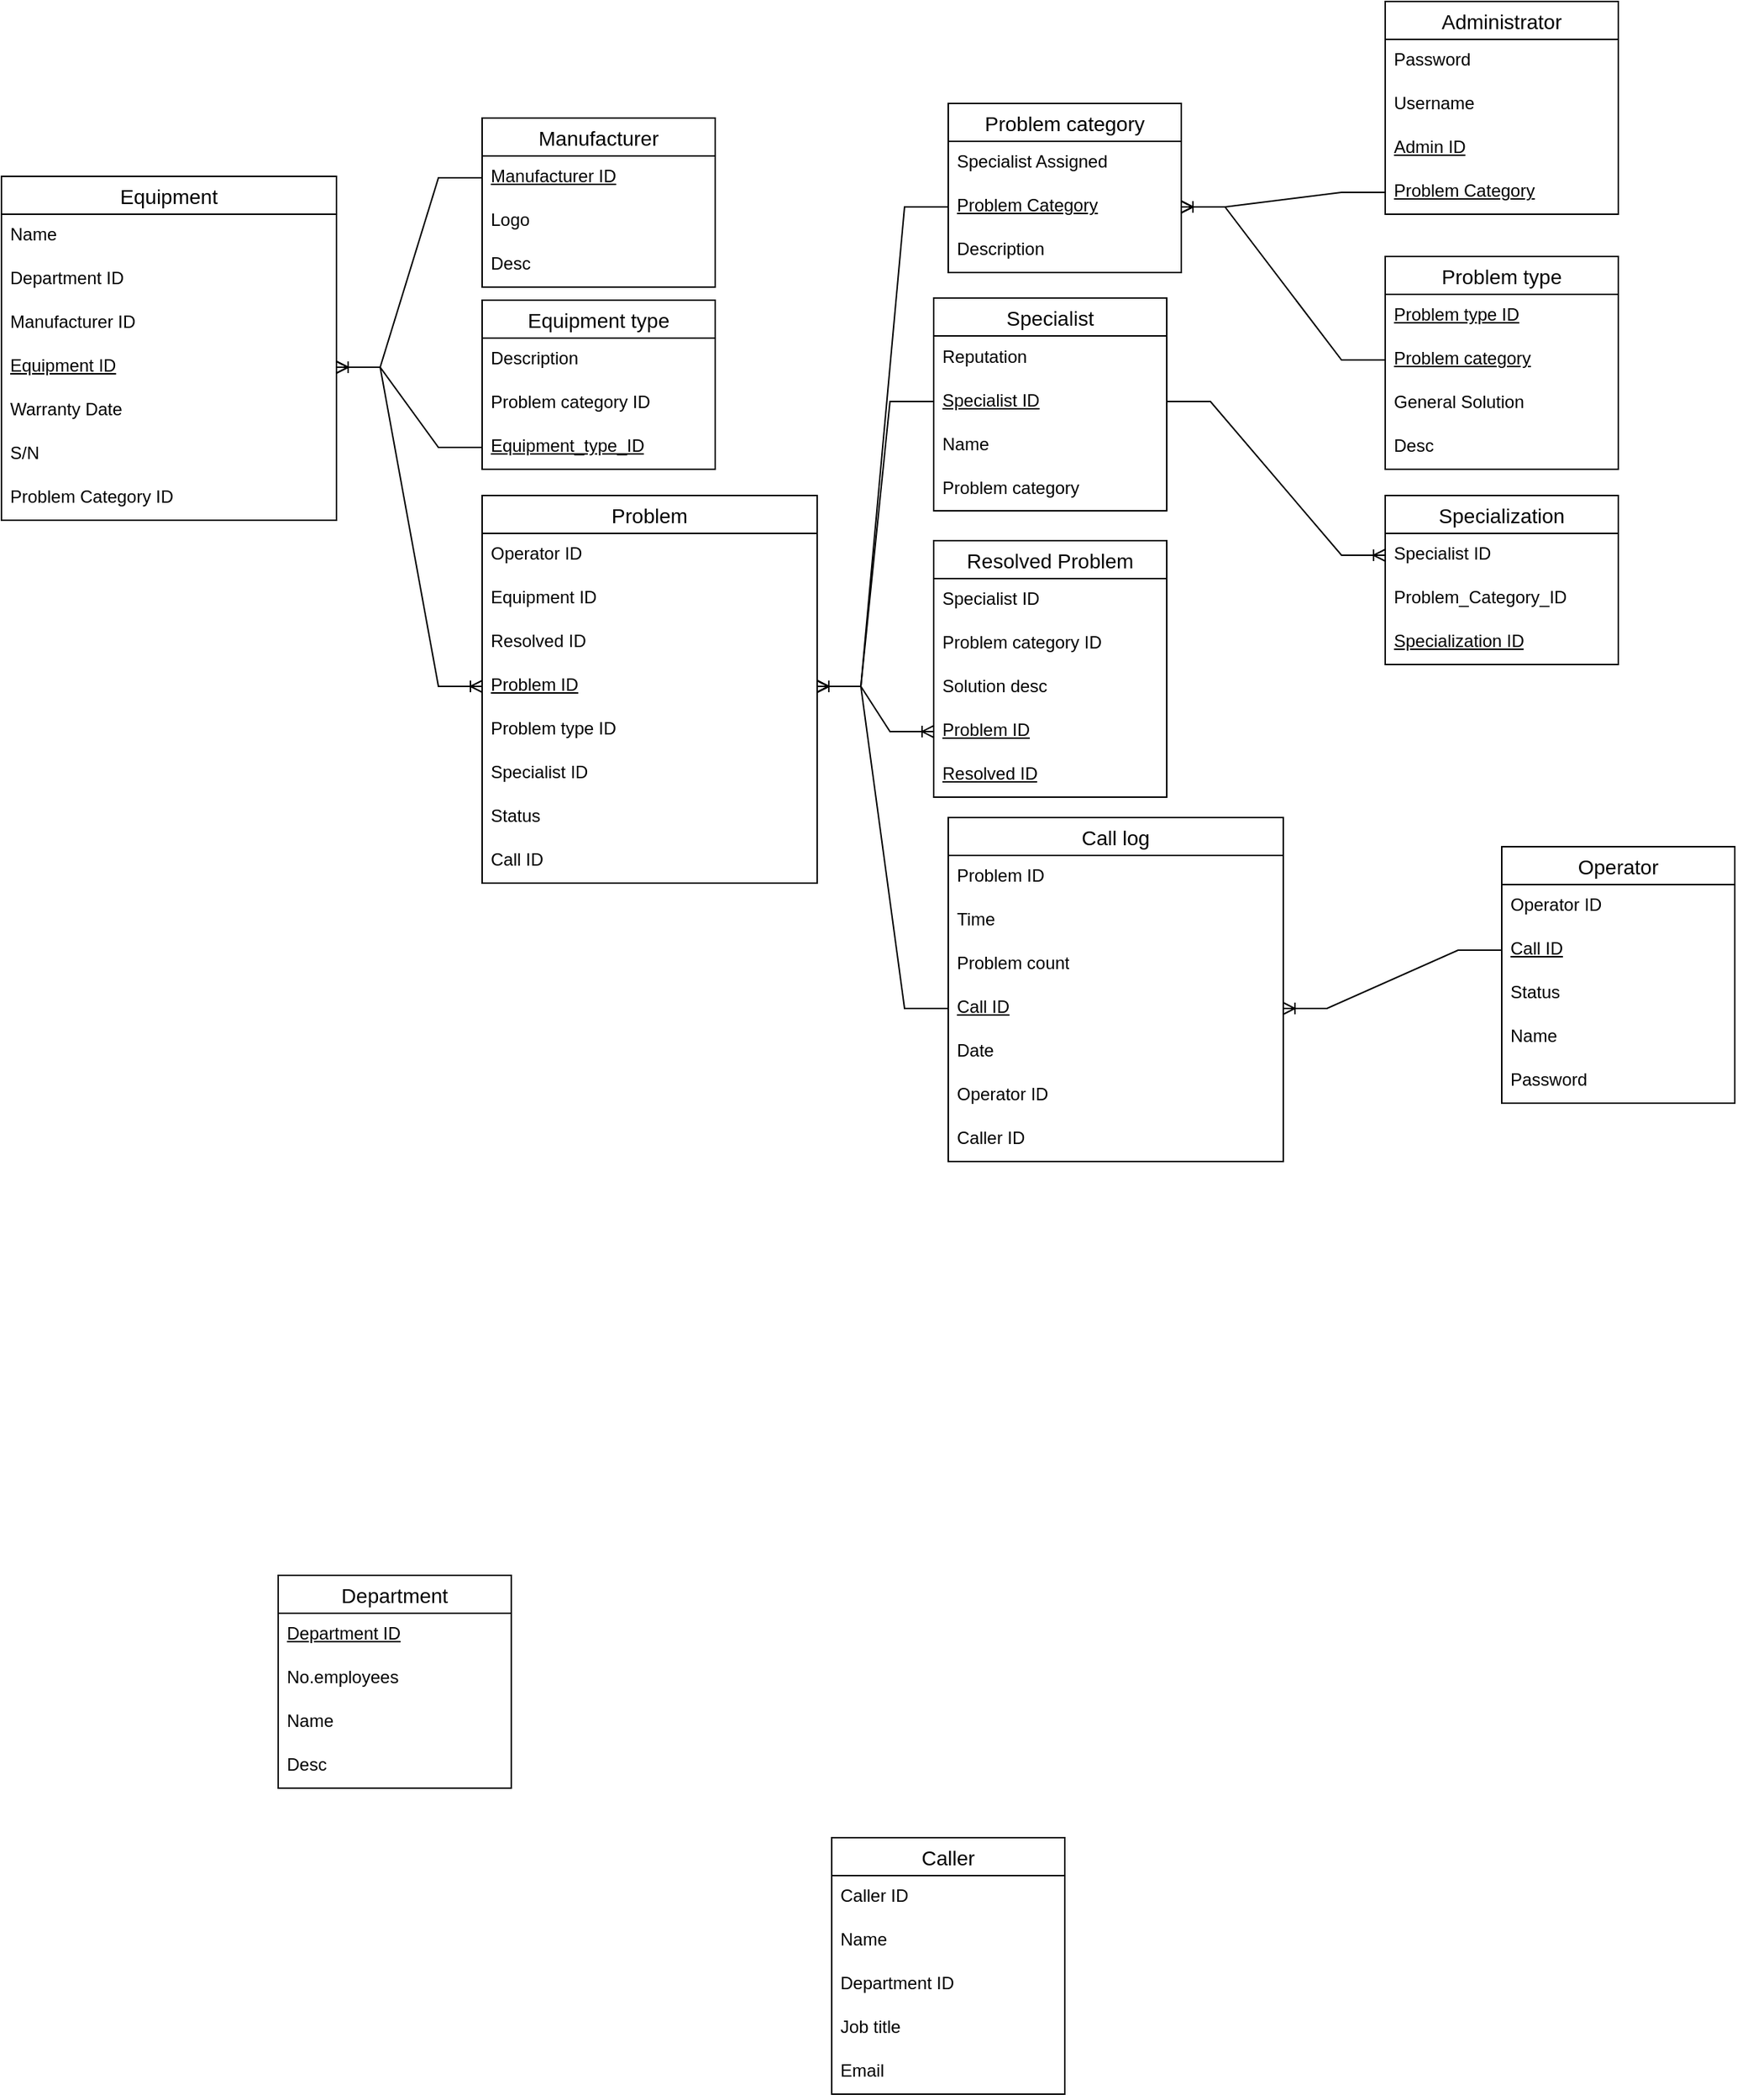 <mxfile version="24.7.17">
  <diagram name="Página-1" id="9ZSB6v77KkYuJkSo5tRQ">
    <mxGraphModel dx="1509" dy="1954" grid="1" gridSize="10" guides="1" tooltips="1" connect="1" arrows="1" fold="1" page="1" pageScale="1" pageWidth="827" pageHeight="1169" math="0" shadow="0">
      <root>
        <mxCell id="0" />
        <mxCell id="1" parent="0" />
        <mxCell id="93gw-aGDqxS_F10GehH_-1" value="Administrator" style="swimlane;fontStyle=0;childLayout=stackLayout;horizontal=1;startSize=26;horizontalStack=0;resizeParent=1;resizeParentMax=0;resizeLast=0;collapsible=1;marginBottom=0;align=center;fontSize=14;" vertex="1" parent="1">
          <mxGeometry x="970" y="-20" width="160" height="146" as="geometry" />
        </mxCell>
        <mxCell id="93gw-aGDqxS_F10GehH_-2" value="Password" style="text;strokeColor=none;fillColor=none;spacingLeft=4;spacingRight=4;overflow=hidden;rotatable=0;points=[[0,0.5],[1,0.5]];portConstraint=eastwest;fontSize=12;whiteSpace=wrap;html=1;" vertex="1" parent="93gw-aGDqxS_F10GehH_-1">
          <mxGeometry y="26" width="160" height="30" as="geometry" />
        </mxCell>
        <mxCell id="93gw-aGDqxS_F10GehH_-3" value="Username" style="text;strokeColor=none;fillColor=none;spacingLeft=4;spacingRight=4;overflow=hidden;rotatable=0;points=[[0,0.5],[1,0.5]];portConstraint=eastwest;fontSize=12;whiteSpace=wrap;html=1;" vertex="1" parent="93gw-aGDqxS_F10GehH_-1">
          <mxGeometry y="56" width="160" height="30" as="geometry" />
        </mxCell>
        <mxCell id="93gw-aGDqxS_F10GehH_-4" value="Admin ID" style="text;strokeColor=none;fillColor=none;spacingLeft=4;spacingRight=4;overflow=hidden;rotatable=0;points=[[0,0.5],[1,0.5]];portConstraint=eastwest;fontSize=12;whiteSpace=wrap;html=1;fontStyle=4" vertex="1" parent="93gw-aGDqxS_F10GehH_-1">
          <mxGeometry y="86" width="160" height="30" as="geometry" />
        </mxCell>
        <mxCell id="93gw-aGDqxS_F10GehH_-190" value="Problem Category" style="text;strokeColor=none;fillColor=none;spacingLeft=4;spacingRight=4;overflow=hidden;rotatable=0;points=[[0,0.5],[1,0.5]];portConstraint=eastwest;fontSize=12;whiteSpace=wrap;html=1;fontStyle=4" vertex="1" parent="93gw-aGDqxS_F10GehH_-1">
          <mxGeometry y="116" width="160" height="30" as="geometry" />
        </mxCell>
        <mxCell id="93gw-aGDqxS_F10GehH_-5" value="Resolved Problem" style="swimlane;fontStyle=0;childLayout=stackLayout;horizontal=1;startSize=26;horizontalStack=0;resizeParent=1;resizeParentMax=0;resizeLast=0;collapsible=1;marginBottom=0;align=center;fontSize=14;" vertex="1" parent="1">
          <mxGeometry x="660" y="350" width="160" height="176" as="geometry" />
        </mxCell>
        <mxCell id="93gw-aGDqxS_F10GehH_-6" value="Specialist ID" style="text;strokeColor=none;fillColor=none;spacingLeft=4;spacingRight=4;overflow=hidden;rotatable=0;points=[[0,0.5],[1,0.5]];portConstraint=eastwest;fontSize=12;whiteSpace=wrap;html=1;" vertex="1" parent="93gw-aGDqxS_F10GehH_-5">
          <mxGeometry y="26" width="160" height="30" as="geometry" />
        </mxCell>
        <mxCell id="93gw-aGDqxS_F10GehH_-40" value="Problem category ID" style="text;strokeColor=none;fillColor=none;spacingLeft=4;spacingRight=4;overflow=hidden;rotatable=0;points=[[0,0.5],[1,0.5]];portConstraint=eastwest;fontSize=12;whiteSpace=wrap;html=1;" vertex="1" parent="93gw-aGDqxS_F10GehH_-5">
          <mxGeometry y="56" width="160" height="30" as="geometry" />
        </mxCell>
        <mxCell id="93gw-aGDqxS_F10GehH_-7" value="Solution desc" style="text;strokeColor=none;fillColor=none;spacingLeft=4;spacingRight=4;overflow=hidden;rotatable=0;points=[[0,0.5],[1,0.5]];portConstraint=eastwest;fontSize=12;whiteSpace=wrap;html=1;" vertex="1" parent="93gw-aGDqxS_F10GehH_-5">
          <mxGeometry y="86" width="160" height="30" as="geometry" />
        </mxCell>
        <mxCell id="93gw-aGDqxS_F10GehH_-8" value="Problem ID" style="text;strokeColor=none;fillColor=none;spacingLeft=4;spacingRight=4;overflow=hidden;rotatable=0;points=[[0,0.5],[1,0.5]];portConstraint=eastwest;fontSize=12;whiteSpace=wrap;html=1;fontStyle=4" vertex="1" parent="93gw-aGDqxS_F10GehH_-5">
          <mxGeometry y="116" width="160" height="30" as="geometry" />
        </mxCell>
        <mxCell id="93gw-aGDqxS_F10GehH_-188" value="Resolved ID" style="text;strokeColor=none;fillColor=none;spacingLeft=4;spacingRight=4;overflow=hidden;rotatable=0;points=[[0,0.5],[1,0.5]];portConstraint=eastwest;fontSize=12;whiteSpace=wrap;html=1;fontStyle=4" vertex="1" parent="93gw-aGDqxS_F10GehH_-5">
          <mxGeometry y="146" width="160" height="30" as="geometry" />
        </mxCell>
        <mxCell id="93gw-aGDqxS_F10GehH_-9" value="Equipment" style="swimlane;fontStyle=0;childLayout=stackLayout;horizontal=1;startSize=26;horizontalStack=0;resizeParent=1;resizeParentMax=0;resizeLast=0;collapsible=1;marginBottom=0;align=center;fontSize=14;" vertex="1" parent="1">
          <mxGeometry x="20" y="100" width="230" height="236" as="geometry">
            <mxRectangle x="150" y="190" width="60" height="30" as="alternateBounds" />
          </mxGeometry>
        </mxCell>
        <mxCell id="93gw-aGDqxS_F10GehH_-10" value="Name" style="text;strokeColor=none;fillColor=none;spacingLeft=4;spacingRight=4;overflow=hidden;rotatable=0;points=[[0,0.5],[1,0.5]];portConstraint=eastwest;fontSize=12;whiteSpace=wrap;html=1;" vertex="1" parent="93gw-aGDqxS_F10GehH_-9">
          <mxGeometry y="26" width="230" height="30" as="geometry" />
        </mxCell>
        <mxCell id="93gw-aGDqxS_F10GehH_-32" value="Department ID" style="text;strokeColor=none;fillColor=none;spacingLeft=4;spacingRight=4;overflow=hidden;rotatable=0;points=[[0,0.5],[1,0.5]];portConstraint=eastwest;fontSize=12;whiteSpace=wrap;html=1;" vertex="1" parent="93gw-aGDqxS_F10GehH_-9">
          <mxGeometry y="56" width="230" height="30" as="geometry" />
        </mxCell>
        <mxCell id="93gw-aGDqxS_F10GehH_-11" value="Manufacturer ID" style="text;strokeColor=none;fillColor=none;spacingLeft=4;spacingRight=4;overflow=hidden;rotatable=0;points=[[0,0.5],[1,0.5]];portConstraint=eastwest;fontSize=12;whiteSpace=wrap;html=1;" vertex="1" parent="93gw-aGDqxS_F10GehH_-9">
          <mxGeometry y="86" width="230" height="30" as="geometry" />
        </mxCell>
        <mxCell id="93gw-aGDqxS_F10GehH_-35" value="Equipment ID" style="text;strokeColor=none;fillColor=none;spacingLeft=4;spacingRight=4;overflow=hidden;rotatable=0;points=[[0,0.5],[1,0.5]];portConstraint=eastwest;fontSize=12;whiteSpace=wrap;html=1;fontStyle=4" vertex="1" parent="93gw-aGDqxS_F10GehH_-9">
          <mxGeometry y="116" width="230" height="30" as="geometry" />
        </mxCell>
        <mxCell id="93gw-aGDqxS_F10GehH_-36" value="Warranty Date" style="text;strokeColor=none;fillColor=none;spacingLeft=4;spacingRight=4;overflow=hidden;rotatable=0;points=[[0,0.5],[1,0.5]];portConstraint=eastwest;fontSize=12;whiteSpace=wrap;html=1;" vertex="1" parent="93gw-aGDqxS_F10GehH_-9">
          <mxGeometry y="146" width="230" height="30" as="geometry" />
        </mxCell>
        <mxCell id="93gw-aGDqxS_F10GehH_-33" value="S/N" style="text;strokeColor=none;fillColor=none;spacingLeft=4;spacingRight=4;overflow=hidden;rotatable=0;points=[[0,0.5],[1,0.5]];portConstraint=eastwest;fontSize=12;whiteSpace=wrap;html=1;" vertex="1" parent="93gw-aGDqxS_F10GehH_-9">
          <mxGeometry y="176" width="230" height="30" as="geometry" />
        </mxCell>
        <mxCell id="93gw-aGDqxS_F10GehH_-12" value="Problem Category ID" style="text;strokeColor=none;fillColor=none;spacingLeft=4;spacingRight=4;overflow=hidden;rotatable=0;points=[[0,0.5],[1,0.5]];portConstraint=eastwest;fontSize=12;whiteSpace=wrap;html=1;" vertex="1" parent="93gw-aGDqxS_F10GehH_-9">
          <mxGeometry y="206" width="230" height="30" as="geometry" />
        </mxCell>
        <mxCell id="93gw-aGDqxS_F10GehH_-13" value="Equipment type" style="swimlane;fontStyle=0;childLayout=stackLayout;horizontal=1;startSize=26;horizontalStack=0;resizeParent=1;resizeParentMax=0;resizeLast=0;collapsible=1;marginBottom=0;align=center;fontSize=14;" vertex="1" parent="1">
          <mxGeometry x="350" y="185" width="160" height="116" as="geometry" />
        </mxCell>
        <mxCell id="93gw-aGDqxS_F10GehH_-14" value="Description" style="text;strokeColor=none;fillColor=none;spacingLeft=4;spacingRight=4;overflow=hidden;rotatable=0;points=[[0,0.5],[1,0.5]];portConstraint=eastwest;fontSize=12;whiteSpace=wrap;html=1;" vertex="1" parent="93gw-aGDqxS_F10GehH_-13">
          <mxGeometry y="26" width="160" height="30" as="geometry" />
        </mxCell>
        <mxCell id="93gw-aGDqxS_F10GehH_-15" value="Problem category ID" style="text;strokeColor=none;fillColor=none;spacingLeft=4;spacingRight=4;overflow=hidden;rotatable=0;points=[[0,0.5],[1,0.5]];portConstraint=eastwest;fontSize=12;whiteSpace=wrap;html=1;" vertex="1" parent="93gw-aGDqxS_F10GehH_-13">
          <mxGeometry y="56" width="160" height="30" as="geometry" />
        </mxCell>
        <mxCell id="93gw-aGDqxS_F10GehH_-16" value="Equipment_type_ID" style="text;strokeColor=none;fillColor=none;spacingLeft=4;spacingRight=4;overflow=hidden;rotatable=0;points=[[0,0.5],[1,0.5]];portConstraint=eastwest;fontSize=12;whiteSpace=wrap;html=1;fontStyle=4" vertex="1" parent="93gw-aGDqxS_F10GehH_-13">
          <mxGeometry y="86" width="160" height="30" as="geometry" />
        </mxCell>
        <mxCell id="93gw-aGDqxS_F10GehH_-17" value="Manufacturer" style="swimlane;fontStyle=0;childLayout=stackLayout;horizontal=1;startSize=26;horizontalStack=0;resizeParent=1;resizeParentMax=0;resizeLast=0;collapsible=1;marginBottom=0;align=center;fontSize=14;" vertex="1" parent="1">
          <mxGeometry x="350" y="60" width="160" height="116" as="geometry" />
        </mxCell>
        <mxCell id="93gw-aGDqxS_F10GehH_-18" value="Manufacturer ID" style="text;strokeColor=none;fillColor=none;spacingLeft=4;spacingRight=4;overflow=hidden;rotatable=0;points=[[0,0.5],[1,0.5]];portConstraint=eastwest;fontSize=12;whiteSpace=wrap;html=1;fontStyle=4" vertex="1" parent="93gw-aGDqxS_F10GehH_-17">
          <mxGeometry y="26" width="160" height="30" as="geometry" />
        </mxCell>
        <mxCell id="93gw-aGDqxS_F10GehH_-19" value="Logo" style="text;strokeColor=none;fillColor=none;spacingLeft=4;spacingRight=4;overflow=hidden;rotatable=0;points=[[0,0.5],[1,0.5]];portConstraint=eastwest;fontSize=12;whiteSpace=wrap;html=1;" vertex="1" parent="93gw-aGDqxS_F10GehH_-17">
          <mxGeometry y="56" width="160" height="30" as="geometry" />
        </mxCell>
        <mxCell id="93gw-aGDqxS_F10GehH_-20" value="Desc" style="text;strokeColor=none;fillColor=none;spacingLeft=4;spacingRight=4;overflow=hidden;rotatable=0;points=[[0,0.5],[1,0.5]];portConstraint=eastwest;fontSize=12;whiteSpace=wrap;html=1;" vertex="1" parent="93gw-aGDqxS_F10GehH_-17">
          <mxGeometry y="86" width="160" height="30" as="geometry" />
        </mxCell>
        <mxCell id="93gw-aGDqxS_F10GehH_-21" value="Problem category" style="swimlane;fontStyle=0;childLayout=stackLayout;horizontal=1;startSize=26;horizontalStack=0;resizeParent=1;resizeParentMax=0;resizeLast=0;collapsible=1;marginBottom=0;align=center;fontSize=14;" vertex="1" parent="1">
          <mxGeometry x="670" y="50" width="160" height="116" as="geometry" />
        </mxCell>
        <mxCell id="93gw-aGDqxS_F10GehH_-22" value="Specialist Assigned" style="text;strokeColor=none;fillColor=none;spacingLeft=4;spacingRight=4;overflow=hidden;rotatable=0;points=[[0,0.5],[1,0.5]];portConstraint=eastwest;fontSize=12;whiteSpace=wrap;html=1;" vertex="1" parent="93gw-aGDqxS_F10GehH_-21">
          <mxGeometry y="26" width="160" height="30" as="geometry" />
        </mxCell>
        <mxCell id="93gw-aGDqxS_F10GehH_-23" value="Problem Category" style="text;strokeColor=none;fillColor=none;spacingLeft=4;spacingRight=4;overflow=hidden;rotatable=0;points=[[0,0.5],[1,0.5]];portConstraint=eastwest;fontSize=12;whiteSpace=wrap;html=1;fontStyle=4" vertex="1" parent="93gw-aGDqxS_F10GehH_-21">
          <mxGeometry y="56" width="160" height="30" as="geometry" />
        </mxCell>
        <mxCell id="93gw-aGDqxS_F10GehH_-24" value="Description" style="text;strokeColor=none;fillColor=none;spacingLeft=4;spacingRight=4;overflow=hidden;rotatable=0;points=[[0,0.5],[1,0.5]];portConstraint=eastwest;fontSize=12;whiteSpace=wrap;html=1;" vertex="1" parent="93gw-aGDqxS_F10GehH_-21">
          <mxGeometry y="86" width="160" height="30" as="geometry" />
        </mxCell>
        <mxCell id="93gw-aGDqxS_F10GehH_-25" value="Specialization" style="swimlane;fontStyle=0;childLayout=stackLayout;horizontal=1;startSize=26;horizontalStack=0;resizeParent=1;resizeParentMax=0;resizeLast=0;collapsible=1;marginBottom=0;align=center;fontSize=14;" vertex="1" parent="1">
          <mxGeometry x="970" y="319" width="160" height="116" as="geometry" />
        </mxCell>
        <mxCell id="93gw-aGDqxS_F10GehH_-26" value="Specialist ID" style="text;strokeColor=none;fillColor=none;spacingLeft=4;spacingRight=4;overflow=hidden;rotatable=0;points=[[0,0.5],[1,0.5]];portConstraint=eastwest;fontSize=12;whiteSpace=wrap;html=1;" vertex="1" parent="93gw-aGDqxS_F10GehH_-25">
          <mxGeometry y="26" width="160" height="30" as="geometry" />
        </mxCell>
        <mxCell id="93gw-aGDqxS_F10GehH_-27" value="Problem_Category_ID" style="text;strokeColor=none;fillColor=none;spacingLeft=4;spacingRight=4;overflow=hidden;rotatable=0;points=[[0,0.5],[1,0.5]];portConstraint=eastwest;fontSize=12;whiteSpace=wrap;html=1;" vertex="1" parent="93gw-aGDqxS_F10GehH_-25">
          <mxGeometry y="56" width="160" height="30" as="geometry" />
        </mxCell>
        <mxCell id="93gw-aGDqxS_F10GehH_-28" value="Specialization ID" style="text;strokeColor=none;fillColor=none;spacingLeft=4;spacingRight=4;overflow=hidden;rotatable=0;points=[[0,0.5],[1,0.5]];portConstraint=eastwest;fontSize=12;whiteSpace=wrap;html=1;fontStyle=4" vertex="1" parent="93gw-aGDqxS_F10GehH_-25">
          <mxGeometry y="86" width="160" height="30" as="geometry" />
        </mxCell>
        <mxCell id="93gw-aGDqxS_F10GehH_-41" value="Call log" style="swimlane;fontStyle=0;childLayout=stackLayout;horizontal=1;startSize=26;horizontalStack=0;resizeParent=1;resizeParentMax=0;resizeLast=0;collapsible=1;marginBottom=0;align=center;fontSize=14;" vertex="1" parent="1">
          <mxGeometry x="670" y="540" width="230" height="236" as="geometry" />
        </mxCell>
        <mxCell id="93gw-aGDqxS_F10GehH_-42" value="Problem ID" style="text;strokeColor=none;fillColor=none;spacingLeft=4;spacingRight=4;overflow=hidden;rotatable=0;points=[[0,0.5],[1,0.5]];portConstraint=eastwest;fontSize=12;whiteSpace=wrap;html=1;" vertex="1" parent="93gw-aGDqxS_F10GehH_-41">
          <mxGeometry y="26" width="230" height="30" as="geometry" />
        </mxCell>
        <mxCell id="93gw-aGDqxS_F10GehH_-43" value="Time" style="text;strokeColor=none;fillColor=none;spacingLeft=4;spacingRight=4;overflow=hidden;rotatable=0;points=[[0,0.5],[1,0.5]];portConstraint=eastwest;fontSize=12;whiteSpace=wrap;html=1;" vertex="1" parent="93gw-aGDqxS_F10GehH_-41">
          <mxGeometry y="56" width="230" height="30" as="geometry" />
        </mxCell>
        <mxCell id="93gw-aGDqxS_F10GehH_-44" value="Problem count" style="text;strokeColor=none;fillColor=none;spacingLeft=4;spacingRight=4;overflow=hidden;rotatable=0;points=[[0,0.5],[1,0.5]];portConstraint=eastwest;fontSize=12;whiteSpace=wrap;html=1;" vertex="1" parent="93gw-aGDqxS_F10GehH_-41">
          <mxGeometry y="86" width="230" height="30" as="geometry" />
        </mxCell>
        <mxCell id="93gw-aGDqxS_F10GehH_-51" value="Call ID" style="text;strokeColor=none;fillColor=none;spacingLeft=4;spacingRight=4;overflow=hidden;rotatable=0;points=[[0,0.5],[1,0.5]];portConstraint=eastwest;fontSize=12;whiteSpace=wrap;html=1;fontStyle=4" vertex="1" parent="93gw-aGDqxS_F10GehH_-41">
          <mxGeometry y="116" width="230" height="30" as="geometry" />
        </mxCell>
        <mxCell id="93gw-aGDqxS_F10GehH_-52" value="Date" style="text;strokeColor=none;fillColor=none;spacingLeft=4;spacingRight=4;overflow=hidden;rotatable=0;points=[[0,0.5],[1,0.5]];portConstraint=eastwest;fontSize=12;whiteSpace=wrap;html=1;fontStyle=0" vertex="1" parent="93gw-aGDqxS_F10GehH_-41">
          <mxGeometry y="146" width="230" height="30" as="geometry" />
        </mxCell>
        <mxCell id="93gw-aGDqxS_F10GehH_-53" value="Operator ID" style="text;strokeColor=none;fillColor=none;spacingLeft=4;spacingRight=4;overflow=hidden;rotatable=0;points=[[0,0.5],[1,0.5]];portConstraint=eastwest;fontSize=12;whiteSpace=wrap;html=1;fontStyle=0" vertex="1" parent="93gw-aGDqxS_F10GehH_-41">
          <mxGeometry y="176" width="230" height="30" as="geometry" />
        </mxCell>
        <mxCell id="93gw-aGDqxS_F10GehH_-54" value="Caller ID" style="text;strokeColor=none;fillColor=none;spacingLeft=4;spacingRight=4;overflow=hidden;rotatable=0;points=[[0,0.5],[1,0.5]];portConstraint=eastwest;fontSize=12;whiteSpace=wrap;html=1;fontStyle=0" vertex="1" parent="93gw-aGDqxS_F10GehH_-41">
          <mxGeometry y="206" width="230" height="30" as="geometry" />
        </mxCell>
        <mxCell id="93gw-aGDqxS_F10GehH_-46" value="Department" style="swimlane;fontStyle=0;childLayout=stackLayout;horizontal=1;startSize=26;horizontalStack=0;resizeParent=1;resizeParentMax=0;resizeLast=0;collapsible=1;marginBottom=0;align=center;fontSize=14;" vertex="1" parent="1">
          <mxGeometry x="210" y="1060" width="160" height="146" as="geometry" />
        </mxCell>
        <mxCell id="93gw-aGDqxS_F10GehH_-47" value="Department ID" style="text;strokeColor=none;fillColor=none;spacingLeft=4;spacingRight=4;overflow=hidden;rotatable=0;points=[[0,0.5],[1,0.5]];portConstraint=eastwest;fontSize=12;whiteSpace=wrap;html=1;fontStyle=4" vertex="1" parent="93gw-aGDqxS_F10GehH_-46">
          <mxGeometry y="26" width="160" height="30" as="geometry" />
        </mxCell>
        <mxCell id="93gw-aGDqxS_F10GehH_-48" value="No.employees" style="text;strokeColor=none;fillColor=none;spacingLeft=4;spacingRight=4;overflow=hidden;rotatable=0;points=[[0,0.5],[1,0.5]];portConstraint=eastwest;fontSize=12;whiteSpace=wrap;html=1;" vertex="1" parent="93gw-aGDqxS_F10GehH_-46">
          <mxGeometry y="56" width="160" height="30" as="geometry" />
        </mxCell>
        <mxCell id="93gw-aGDqxS_F10GehH_-49" value="Name" style="text;strokeColor=none;fillColor=none;spacingLeft=4;spacingRight=4;overflow=hidden;rotatable=0;points=[[0,0.5],[1,0.5]];portConstraint=eastwest;fontSize=12;whiteSpace=wrap;html=1;" vertex="1" parent="93gw-aGDqxS_F10GehH_-46">
          <mxGeometry y="86" width="160" height="30" as="geometry" />
        </mxCell>
        <mxCell id="93gw-aGDqxS_F10GehH_-50" value="Desc" style="text;strokeColor=none;fillColor=none;spacingLeft=4;spacingRight=4;overflow=hidden;rotatable=0;points=[[0,0.5],[1,0.5]];portConstraint=eastwest;fontSize=12;whiteSpace=wrap;html=1;fontStyle=0" vertex="1" parent="93gw-aGDqxS_F10GehH_-46">
          <mxGeometry y="116" width="160" height="30" as="geometry" />
        </mxCell>
        <mxCell id="93gw-aGDqxS_F10GehH_-55" value="Caller" style="swimlane;fontStyle=0;childLayout=stackLayout;horizontal=1;startSize=26;horizontalStack=0;resizeParent=1;resizeParentMax=0;resizeLast=0;collapsible=1;marginBottom=0;align=center;fontSize=14;" vertex="1" parent="1">
          <mxGeometry x="590" y="1240" width="160" height="176" as="geometry" />
        </mxCell>
        <mxCell id="93gw-aGDqxS_F10GehH_-56" value="Caller ID" style="text;strokeColor=none;fillColor=none;spacingLeft=4;spacingRight=4;overflow=hidden;rotatable=0;points=[[0,0.5],[1,0.5]];portConstraint=eastwest;fontSize=12;whiteSpace=wrap;html=1;" vertex="1" parent="93gw-aGDqxS_F10GehH_-55">
          <mxGeometry y="26" width="160" height="30" as="geometry" />
        </mxCell>
        <mxCell id="93gw-aGDqxS_F10GehH_-57" value="Name" style="text;strokeColor=none;fillColor=none;spacingLeft=4;spacingRight=4;overflow=hidden;rotatable=0;points=[[0,0.5],[1,0.5]];portConstraint=eastwest;fontSize=12;whiteSpace=wrap;html=1;" vertex="1" parent="93gw-aGDqxS_F10GehH_-55">
          <mxGeometry y="56" width="160" height="30" as="geometry" />
        </mxCell>
        <mxCell id="93gw-aGDqxS_F10GehH_-58" value="Department ID" style="text;strokeColor=none;fillColor=none;spacingLeft=4;spacingRight=4;overflow=hidden;rotatable=0;points=[[0,0.5],[1,0.5]];portConstraint=eastwest;fontSize=12;whiteSpace=wrap;html=1;" vertex="1" parent="93gw-aGDqxS_F10GehH_-55">
          <mxGeometry y="86" width="160" height="30" as="geometry" />
        </mxCell>
        <mxCell id="93gw-aGDqxS_F10GehH_-62" value="Job title" style="text;strokeColor=none;fillColor=none;spacingLeft=4;spacingRight=4;overflow=hidden;rotatable=0;points=[[0,0.5],[1,0.5]];portConstraint=eastwest;fontSize=12;whiteSpace=wrap;html=1;fontStyle=0" vertex="1" parent="93gw-aGDqxS_F10GehH_-55">
          <mxGeometry y="116" width="160" height="30" as="geometry" />
        </mxCell>
        <mxCell id="93gw-aGDqxS_F10GehH_-59" value="Email" style="text;strokeColor=none;fillColor=none;spacingLeft=4;spacingRight=4;overflow=hidden;rotatable=0;points=[[0,0.5],[1,0.5]];portConstraint=eastwest;fontSize=12;whiteSpace=wrap;html=1;fontStyle=0" vertex="1" parent="93gw-aGDqxS_F10GehH_-55">
          <mxGeometry y="146" width="160" height="30" as="geometry" />
        </mxCell>
        <mxCell id="93gw-aGDqxS_F10GehH_-63" value="Operator" style="swimlane;fontStyle=0;childLayout=stackLayout;horizontal=1;startSize=26;horizontalStack=0;resizeParent=1;resizeParentMax=0;resizeLast=0;collapsible=1;marginBottom=0;align=center;fontSize=14;" vertex="1" parent="1">
          <mxGeometry x="1050" y="560" width="160" height="176" as="geometry" />
        </mxCell>
        <mxCell id="93gw-aGDqxS_F10GehH_-187" value="Operator ID" style="text;strokeColor=none;fillColor=none;spacingLeft=4;spacingRight=4;overflow=hidden;rotatable=0;points=[[0,0.5],[1,0.5]];portConstraint=eastwest;fontSize=12;whiteSpace=wrap;html=1;" vertex="1" parent="93gw-aGDqxS_F10GehH_-63">
          <mxGeometry y="26" width="160" height="30" as="geometry" />
        </mxCell>
        <mxCell id="93gw-aGDqxS_F10GehH_-64" value="Call ID" style="text;strokeColor=none;fillColor=none;spacingLeft=4;spacingRight=4;overflow=hidden;rotatable=0;points=[[0,0.5],[1,0.5]];portConstraint=eastwest;fontSize=12;whiteSpace=wrap;html=1;fontStyle=4" vertex="1" parent="93gw-aGDqxS_F10GehH_-63">
          <mxGeometry y="56" width="160" height="30" as="geometry" />
        </mxCell>
        <mxCell id="93gw-aGDqxS_F10GehH_-65" value="Status" style="text;strokeColor=none;fillColor=none;spacingLeft=4;spacingRight=4;overflow=hidden;rotatable=0;points=[[0,0.5],[1,0.5]];portConstraint=eastwest;fontSize=12;whiteSpace=wrap;html=1;" vertex="1" parent="93gw-aGDqxS_F10GehH_-63">
          <mxGeometry y="86" width="160" height="30" as="geometry" />
        </mxCell>
        <mxCell id="93gw-aGDqxS_F10GehH_-66" value="Name" style="text;strokeColor=none;fillColor=none;spacingLeft=4;spacingRight=4;overflow=hidden;rotatable=0;points=[[0,0.5],[1,0.5]];portConstraint=eastwest;fontSize=12;whiteSpace=wrap;html=1;" vertex="1" parent="93gw-aGDqxS_F10GehH_-63">
          <mxGeometry y="116" width="160" height="30" as="geometry" />
        </mxCell>
        <mxCell id="93gw-aGDqxS_F10GehH_-67" value="Password" style="text;strokeColor=none;fillColor=none;spacingLeft=4;spacingRight=4;overflow=hidden;rotatable=0;points=[[0,0.5],[1,0.5]];portConstraint=eastwest;fontSize=12;whiteSpace=wrap;html=1;fontStyle=0" vertex="1" parent="93gw-aGDqxS_F10GehH_-63">
          <mxGeometry y="146" width="160" height="30" as="geometry" />
        </mxCell>
        <mxCell id="93gw-aGDqxS_F10GehH_-68" value="Problem" style="swimlane;fontStyle=0;childLayout=stackLayout;horizontal=1;startSize=26;horizontalStack=0;resizeParent=1;resizeParentMax=0;resizeLast=0;collapsible=1;marginBottom=0;align=center;fontSize=14;" vertex="1" parent="1">
          <mxGeometry x="350" y="319" width="230" height="266" as="geometry">
            <mxRectangle x="150" y="190" width="60" height="30" as="alternateBounds" />
          </mxGeometry>
        </mxCell>
        <mxCell id="93gw-aGDqxS_F10GehH_-69" value="Operator ID" style="text;strokeColor=none;fillColor=none;spacingLeft=4;spacingRight=4;overflow=hidden;rotatable=0;points=[[0,0.5],[1,0.5]];portConstraint=eastwest;fontSize=12;whiteSpace=wrap;html=1;" vertex="1" parent="93gw-aGDqxS_F10GehH_-68">
          <mxGeometry y="26" width="230" height="30" as="geometry" />
        </mxCell>
        <mxCell id="93gw-aGDqxS_F10GehH_-70" value="Equipment ID" style="text;strokeColor=none;fillColor=none;spacingLeft=4;spacingRight=4;overflow=hidden;rotatable=0;points=[[0,0.5],[1,0.5]];portConstraint=eastwest;fontSize=12;whiteSpace=wrap;html=1;" vertex="1" parent="93gw-aGDqxS_F10GehH_-68">
          <mxGeometry y="56" width="230" height="30" as="geometry" />
        </mxCell>
        <mxCell id="93gw-aGDqxS_F10GehH_-71" value="Resolved ID" style="text;strokeColor=none;fillColor=none;spacingLeft=4;spacingRight=4;overflow=hidden;rotatable=0;points=[[0,0.5],[1,0.5]];portConstraint=eastwest;fontSize=12;whiteSpace=wrap;html=1;" vertex="1" parent="93gw-aGDqxS_F10GehH_-68">
          <mxGeometry y="86" width="230" height="30" as="geometry" />
        </mxCell>
        <mxCell id="93gw-aGDqxS_F10GehH_-72" value="Problem ID" style="text;strokeColor=none;fillColor=none;spacingLeft=4;spacingRight=4;overflow=hidden;rotatable=0;points=[[0,0.5],[1,0.5]];portConstraint=eastwest;fontSize=12;whiteSpace=wrap;html=1;fontStyle=4" vertex="1" parent="93gw-aGDqxS_F10GehH_-68">
          <mxGeometry y="116" width="230" height="30" as="geometry" />
        </mxCell>
        <mxCell id="93gw-aGDqxS_F10GehH_-73" value="Problem type ID" style="text;strokeColor=none;fillColor=none;spacingLeft=4;spacingRight=4;overflow=hidden;rotatable=0;points=[[0,0.5],[1,0.5]];portConstraint=eastwest;fontSize=12;whiteSpace=wrap;html=1;" vertex="1" parent="93gw-aGDqxS_F10GehH_-68">
          <mxGeometry y="146" width="230" height="30" as="geometry" />
        </mxCell>
        <mxCell id="93gw-aGDqxS_F10GehH_-74" value="Specialist ID" style="text;strokeColor=none;fillColor=none;spacingLeft=4;spacingRight=4;overflow=hidden;rotatable=0;points=[[0,0.5],[1,0.5]];portConstraint=eastwest;fontSize=12;whiteSpace=wrap;html=1;" vertex="1" parent="93gw-aGDqxS_F10GehH_-68">
          <mxGeometry y="176" width="230" height="30" as="geometry" />
        </mxCell>
        <mxCell id="93gw-aGDqxS_F10GehH_-77" value="Status" style="text;strokeColor=none;fillColor=none;spacingLeft=4;spacingRight=4;overflow=hidden;rotatable=0;points=[[0,0.5],[1,0.5]];portConstraint=eastwest;fontSize=12;whiteSpace=wrap;html=1;" vertex="1" parent="93gw-aGDqxS_F10GehH_-68">
          <mxGeometry y="206" width="230" height="30" as="geometry" />
        </mxCell>
        <mxCell id="93gw-aGDqxS_F10GehH_-78" value="Call ID" style="text;strokeColor=none;fillColor=none;spacingLeft=4;spacingRight=4;overflow=hidden;rotatable=0;points=[[0,0.5],[1,0.5]];portConstraint=eastwest;fontSize=12;whiteSpace=wrap;html=1;" vertex="1" parent="93gw-aGDqxS_F10GehH_-68">
          <mxGeometry y="236" width="230" height="30" as="geometry" />
        </mxCell>
        <mxCell id="93gw-aGDqxS_F10GehH_-79" value="Specialist" style="swimlane;fontStyle=0;childLayout=stackLayout;horizontal=1;startSize=26;horizontalStack=0;resizeParent=1;resizeParentMax=0;resizeLast=0;collapsible=1;marginBottom=0;align=center;fontSize=14;" vertex="1" parent="1">
          <mxGeometry x="660" y="183.5" width="160" height="146" as="geometry" />
        </mxCell>
        <mxCell id="93gw-aGDqxS_F10GehH_-80" value="Reputation" style="text;strokeColor=none;fillColor=none;spacingLeft=4;spacingRight=4;overflow=hidden;rotatable=0;points=[[0,0.5],[1,0.5]];portConstraint=eastwest;fontSize=12;whiteSpace=wrap;html=1;" vertex="1" parent="93gw-aGDqxS_F10GehH_-79">
          <mxGeometry y="26" width="160" height="30" as="geometry" />
        </mxCell>
        <mxCell id="93gw-aGDqxS_F10GehH_-81" value="Specialist ID" style="text;strokeColor=none;fillColor=none;spacingLeft=4;spacingRight=4;overflow=hidden;rotatable=0;points=[[0,0.5],[1,0.5]];portConstraint=eastwest;fontSize=12;whiteSpace=wrap;html=1;fontStyle=4" vertex="1" parent="93gw-aGDqxS_F10GehH_-79">
          <mxGeometry y="56" width="160" height="30" as="geometry" />
        </mxCell>
        <mxCell id="93gw-aGDqxS_F10GehH_-82" value="Name" style="text;strokeColor=none;fillColor=none;spacingLeft=4;spacingRight=4;overflow=hidden;rotatable=0;points=[[0,0.5],[1,0.5]];portConstraint=eastwest;fontSize=12;whiteSpace=wrap;html=1;" vertex="1" parent="93gw-aGDqxS_F10GehH_-79">
          <mxGeometry y="86" width="160" height="30" as="geometry" />
        </mxCell>
        <mxCell id="93gw-aGDqxS_F10GehH_-83" value="Problem category" style="text;strokeColor=none;fillColor=none;spacingLeft=4;spacingRight=4;overflow=hidden;rotatable=0;points=[[0,0.5],[1,0.5]];portConstraint=eastwest;fontSize=12;whiteSpace=wrap;html=1;fontStyle=0" vertex="1" parent="93gw-aGDqxS_F10GehH_-79">
          <mxGeometry y="116" width="160" height="30" as="geometry" />
        </mxCell>
        <mxCell id="93gw-aGDqxS_F10GehH_-84" value="Problem type" style="swimlane;fontStyle=0;childLayout=stackLayout;horizontal=1;startSize=26;horizontalStack=0;resizeParent=1;resizeParentMax=0;resizeLast=0;collapsible=1;marginBottom=0;align=center;fontSize=14;" vertex="1" parent="1">
          <mxGeometry x="970" y="155" width="160" height="146" as="geometry" />
        </mxCell>
        <mxCell id="93gw-aGDqxS_F10GehH_-85" value="Problem type ID" style="text;strokeColor=none;fillColor=none;spacingLeft=4;spacingRight=4;overflow=hidden;rotatable=0;points=[[0,0.5],[1,0.5]];portConstraint=eastwest;fontSize=12;whiteSpace=wrap;html=1;fontStyle=4" vertex="1" parent="93gw-aGDqxS_F10GehH_-84">
          <mxGeometry y="26" width="160" height="30" as="geometry" />
        </mxCell>
        <mxCell id="93gw-aGDqxS_F10GehH_-189" value="Problem category" style="text;strokeColor=none;fillColor=none;spacingLeft=4;spacingRight=4;overflow=hidden;rotatable=0;points=[[0,0.5],[1,0.5]];portConstraint=eastwest;fontSize=12;whiteSpace=wrap;html=1;fontStyle=4" vertex="1" parent="93gw-aGDqxS_F10GehH_-84">
          <mxGeometry y="56" width="160" height="30" as="geometry" />
        </mxCell>
        <mxCell id="93gw-aGDqxS_F10GehH_-86" value="General Solution" style="text;strokeColor=none;fillColor=none;spacingLeft=4;spacingRight=4;overflow=hidden;rotatable=0;points=[[0,0.5],[1,0.5]];portConstraint=eastwest;fontSize=12;whiteSpace=wrap;html=1;" vertex="1" parent="93gw-aGDqxS_F10GehH_-84">
          <mxGeometry y="86" width="160" height="30" as="geometry" />
        </mxCell>
        <mxCell id="93gw-aGDqxS_F10GehH_-87" value="Desc" style="text;strokeColor=none;fillColor=none;spacingLeft=4;spacingRight=4;overflow=hidden;rotatable=0;points=[[0,0.5],[1,0.5]];portConstraint=eastwest;fontSize=12;whiteSpace=wrap;html=1;" vertex="1" parent="93gw-aGDqxS_F10GehH_-84">
          <mxGeometry y="116" width="160" height="30" as="geometry" />
        </mxCell>
        <mxCell id="93gw-aGDqxS_F10GehH_-175" value="" style="edgeStyle=entityRelationEdgeStyle;fontSize=12;html=1;endArrow=ERoneToMany;rounded=0;entryX=0;entryY=0.5;entryDx=0;entryDy=0;exitX=1;exitY=0.5;exitDx=0;exitDy=0;" edge="1" parent="1" source="93gw-aGDqxS_F10GehH_-35" target="93gw-aGDqxS_F10GehH_-72">
          <mxGeometry width="100" height="100" relative="1" as="geometry">
            <mxPoint x="390" y="470" as="sourcePoint" />
            <mxPoint x="480" y="440" as="targetPoint" />
          </mxGeometry>
        </mxCell>
        <mxCell id="93gw-aGDqxS_F10GehH_-176" value="" style="edgeStyle=entityRelationEdgeStyle;fontSize=12;html=1;endArrow=ERoneToMany;rounded=0;entryX=1;entryY=0.5;entryDx=0;entryDy=0;exitX=0;exitY=0.5;exitDx=0;exitDy=0;" edge="1" parent="1" source="93gw-aGDqxS_F10GehH_-16" target="93gw-aGDqxS_F10GehH_-35">
          <mxGeometry width="100" height="100" relative="1" as="geometry">
            <mxPoint x="510" y="280" as="sourcePoint" />
            <mxPoint x="490" y="230" as="targetPoint" />
          </mxGeometry>
        </mxCell>
        <mxCell id="93gw-aGDqxS_F10GehH_-177" value="" style="edgeStyle=entityRelationEdgeStyle;fontSize=12;html=1;endArrow=ERoneToMany;rounded=0;exitX=0;exitY=0.5;exitDx=0;exitDy=0;entryX=1;entryY=0.5;entryDx=0;entryDy=0;" edge="1" parent="1" source="93gw-aGDqxS_F10GehH_-18" target="93gw-aGDqxS_F10GehH_-35">
          <mxGeometry width="100" height="100" relative="1" as="geometry">
            <mxPoint x="470" y="296" as="sourcePoint" />
            <mxPoint x="250" y="230" as="targetPoint" />
          </mxGeometry>
        </mxCell>
        <mxCell id="93gw-aGDqxS_F10GehH_-178" value="" style="edgeStyle=entityRelationEdgeStyle;fontSize=12;html=1;endArrow=ERoneToMany;rounded=0;exitX=0;exitY=0.5;exitDx=0;exitDy=0;entryX=1;entryY=0.5;entryDx=0;entryDy=0;" edge="1" parent="1" source="93gw-aGDqxS_F10GehH_-190" target="93gw-aGDqxS_F10GehH_-23">
          <mxGeometry width="100" height="100" relative="1" as="geometry">
            <mxPoint x="1050" y="62.5" as="sourcePoint" />
            <mxPoint x="930.0" y="161.5" as="targetPoint" />
            <Array as="points">
              <mxPoint x="1500" y="21.5" />
            </Array>
          </mxGeometry>
        </mxCell>
        <mxCell id="93gw-aGDqxS_F10GehH_-179" value="" style="edgeStyle=entityRelationEdgeStyle;fontSize=12;html=1;endArrow=ERoneToMany;rounded=0;exitX=0;exitY=0.5;exitDx=0;exitDy=0;entryX=1;entryY=0.5;entryDx=0;entryDy=0;" edge="1" parent="1" source="93gw-aGDqxS_F10GehH_-81" target="93gw-aGDqxS_F10GehH_-72">
          <mxGeometry width="100" height="100" relative="1" as="geometry">
            <mxPoint x="710" y="361" as="sourcePoint" />
            <mxPoint x="590" y="460" as="targetPoint" />
            <Array as="points">
              <mxPoint x="1160" y="320" />
            </Array>
          </mxGeometry>
        </mxCell>
        <mxCell id="93gw-aGDqxS_F10GehH_-180" value="" style="edgeStyle=entityRelationEdgeStyle;fontSize=12;html=1;endArrow=ERoneToMany;rounded=0;entryX=0;entryY=0.5;entryDx=0;entryDy=0;exitX=1;exitY=0.5;exitDx=0;exitDy=0;" edge="1" parent="1" source="93gw-aGDqxS_F10GehH_-72" target="93gw-aGDqxS_F10GehH_-8">
          <mxGeometry width="100" height="100" relative="1" as="geometry">
            <mxPoint x="695" y="467" as="sourcePoint" />
            <mxPoint x="795" y="686" as="targetPoint" />
            <Array as="points">
              <mxPoint x="745" y="576" />
            </Array>
          </mxGeometry>
        </mxCell>
        <mxCell id="93gw-aGDqxS_F10GehH_-181" value="" style="edgeStyle=entityRelationEdgeStyle;fontSize=12;html=1;endArrow=ERoneToMany;rounded=0;exitX=0;exitY=0.5;exitDx=0;exitDy=0;entryX=1;entryY=0.5;entryDx=0;entryDy=0;" edge="1" parent="1" source="93gw-aGDqxS_F10GehH_-23" target="93gw-aGDqxS_F10GehH_-72">
          <mxGeometry width="100" height="100" relative="1" as="geometry">
            <mxPoint x="710" y="361" as="sourcePoint" />
            <mxPoint x="590" y="460" as="targetPoint" />
            <Array as="points">
              <mxPoint x="1160" y="320" />
            </Array>
          </mxGeometry>
        </mxCell>
        <mxCell id="93gw-aGDqxS_F10GehH_-182" value="" style="edgeStyle=entityRelationEdgeStyle;fontSize=12;html=1;endArrow=ERoneToMany;rounded=0;entryX=0;entryY=0.5;entryDx=0;entryDy=0;exitX=1;exitY=0.5;exitDx=0;exitDy=0;" edge="1" parent="1" source="93gw-aGDqxS_F10GehH_-81" target="93gw-aGDqxS_F10GehH_-26">
          <mxGeometry width="100" height="100" relative="1" as="geometry">
            <mxPoint x="840" y="250" as="sourcePoint" />
            <mxPoint x="950" y="531" as="targetPoint" />
            <Array as="points">
              <mxPoint x="1005" y="376" />
            </Array>
          </mxGeometry>
        </mxCell>
        <mxCell id="93gw-aGDqxS_F10GehH_-184" value="" style="edgeStyle=entityRelationEdgeStyle;fontSize=12;html=1;endArrow=ERoneToMany;rounded=0;entryX=1;entryY=0.5;entryDx=0;entryDy=0;exitX=0;exitY=0.5;exitDx=0;exitDy=0;" edge="1" parent="1" source="93gw-aGDqxS_F10GehH_-189" target="93gw-aGDqxS_F10GehH_-23">
          <mxGeometry width="100" height="100" relative="1" as="geometry">
            <mxPoint x="980" y="111" as="sourcePoint" />
            <mxPoint x="840" y="131" as="targetPoint" />
            <Array as="points">
              <mxPoint x="1510" y="31.5" />
            </Array>
          </mxGeometry>
        </mxCell>
        <mxCell id="93gw-aGDqxS_F10GehH_-185" value="" style="edgeStyle=entityRelationEdgeStyle;fontSize=12;html=1;endArrow=ERoneToMany;rounded=0;exitX=0;exitY=0.5;exitDx=0;exitDy=0;entryX=1;entryY=0.5;entryDx=0;entryDy=0;" edge="1" parent="1" source="93gw-aGDqxS_F10GehH_-51" target="93gw-aGDqxS_F10GehH_-72">
          <mxGeometry width="100" height="100" relative="1" as="geometry">
            <mxPoint x="980" y="111" as="sourcePoint" />
            <mxPoint x="840" y="131" as="targetPoint" />
            <Array as="points">
              <mxPoint x="1510" y="31.5" />
            </Array>
          </mxGeometry>
        </mxCell>
        <mxCell id="93gw-aGDqxS_F10GehH_-186" value="" style="edgeStyle=entityRelationEdgeStyle;fontSize=12;html=1;endArrow=ERoneToMany;rounded=0;entryX=1;entryY=0.5;entryDx=0;entryDy=0;exitX=0;exitY=0.5;exitDx=0;exitDy=0;" edge="1" parent="1" source="93gw-aGDqxS_F10GehH_-64" target="93gw-aGDqxS_F10GehH_-51">
          <mxGeometry width="100" height="100" relative="1" as="geometry">
            <mxPoint x="1000" y="610" as="sourcePoint" />
            <mxPoint x="590" y="460" as="targetPoint" />
            <Array as="points">
              <mxPoint x="1520" y="41.5" />
            </Array>
          </mxGeometry>
        </mxCell>
      </root>
    </mxGraphModel>
  </diagram>
</mxfile>
